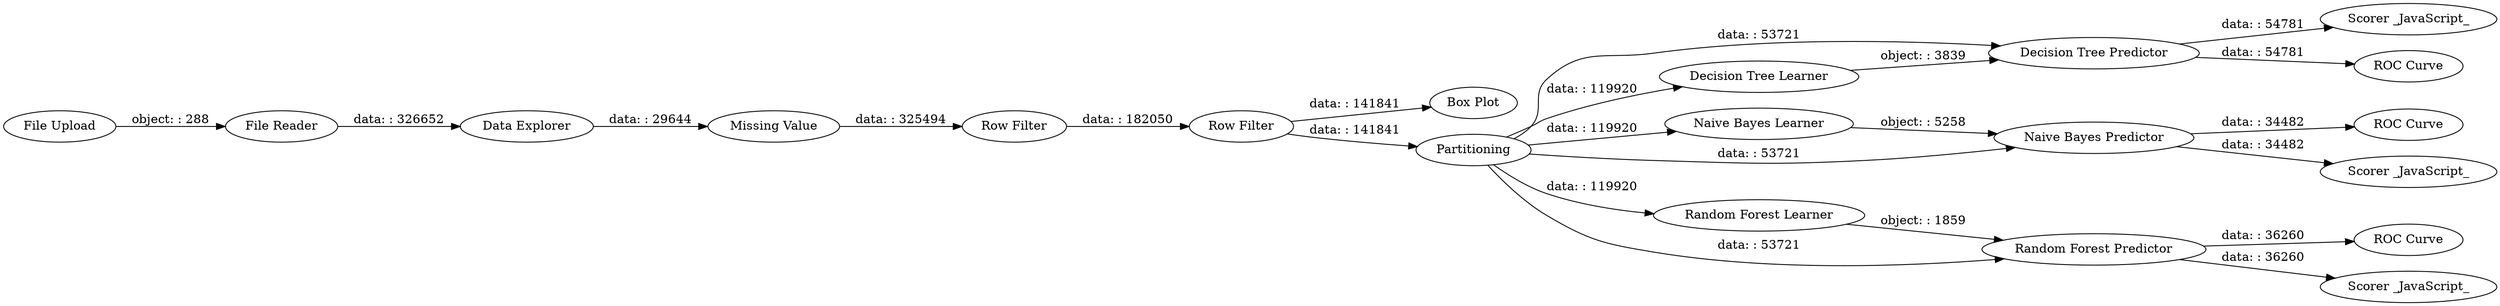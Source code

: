 digraph {
	"-8291590391741624241_3" [label="Data Explorer"]
	"-8291590391741624241_750" [label="Decision Tree Predictor"]
	"-8291590391741624241_2" [label="File Reader"]
	"-8291590391741624241_749" [label="Decision Tree Learner"]
	"-8291590391741624241_751" [label="Naive Bayes Learner"]
	"-8291590391741624241_739" [label="Row Filter"]
	"-8291590391741624241_742" [label="Random Forest Predictor"]
	"-8291590391741624241_12" [label="Box Plot"]
	"-8291590391741624241_754" [label="Scorer _JavaScript_"]
	"-8291590391741624241_752" [label="Naive Bayes Predictor"]
	"-8291590391741624241_760" [label="ROC Curve"]
	"-8291590391741624241_740" [label=Partitioning]
	"-8291590391741624241_738" [label="Row Filter"]
	"-8291590391741624241_761" [label="ROC Curve"]
	"-8291590391741624241_741" [label="Random Forest Learner"]
	"-8291590391741624241_748" [label="File Upload"]
	"-8291590391741624241_737" [label="Missing Value"]
	"-8291590391741624241_757" [label="ROC Curve"]
	"-8291590391741624241_753" [label="Scorer _JavaScript_"]
	"-8291590391741624241_755" [label="Scorer _JavaScript_"]
	"-8291590391741624241_749" -> "-8291590391741624241_750" [label="object: : 3839"]
	"-8291590391741624241_737" -> "-8291590391741624241_738" [label="data: : 325494"]
	"-8291590391741624241_738" -> "-8291590391741624241_739" [label="data: : 182050"]
	"-8291590391741624241_750" -> "-8291590391741624241_754" [label="data: : 54781"]
	"-8291590391741624241_740" -> "-8291590391741624241_752" [label="data: : 53721"]
	"-8291590391741624241_740" -> "-8291590391741624241_751" [label="data: : 119920"]
	"-8291590391741624241_740" -> "-8291590391741624241_742" [label="data: : 53721"]
	"-8291590391741624241_3" -> "-8291590391741624241_737" [label="data: : 29644"]
	"-8291590391741624241_2" -> "-8291590391741624241_3" [label="data: : 326652"]
	"-8291590391741624241_739" -> "-8291590391741624241_12" [label="data: : 141841"]
	"-8291590391741624241_742" -> "-8291590391741624241_753" [label="data: : 36260"]
	"-8291590391741624241_750" -> "-8291590391741624241_761" [label="data: : 54781"]
	"-8291590391741624241_740" -> "-8291590391741624241_749" [label="data: : 119920"]
	"-8291590391741624241_752" -> "-8291590391741624241_755" [label="data: : 34482"]
	"-8291590391741624241_751" -> "-8291590391741624241_752" [label="object: : 5258"]
	"-8291590391741624241_740" -> "-8291590391741624241_741" [label="data: : 119920"]
	"-8291590391741624241_748" -> "-8291590391741624241_2" [label="object: : 288"]
	"-8291590391741624241_741" -> "-8291590391741624241_742" [label="object: : 1859"]
	"-8291590391741624241_740" -> "-8291590391741624241_750" [label="data: : 53721"]
	"-8291590391741624241_739" -> "-8291590391741624241_740" [label="data: : 141841"]
	"-8291590391741624241_742" -> "-8291590391741624241_757" [label="data: : 36260"]
	"-8291590391741624241_752" -> "-8291590391741624241_760" [label="data: : 34482"]
	rankdir=LR
}
